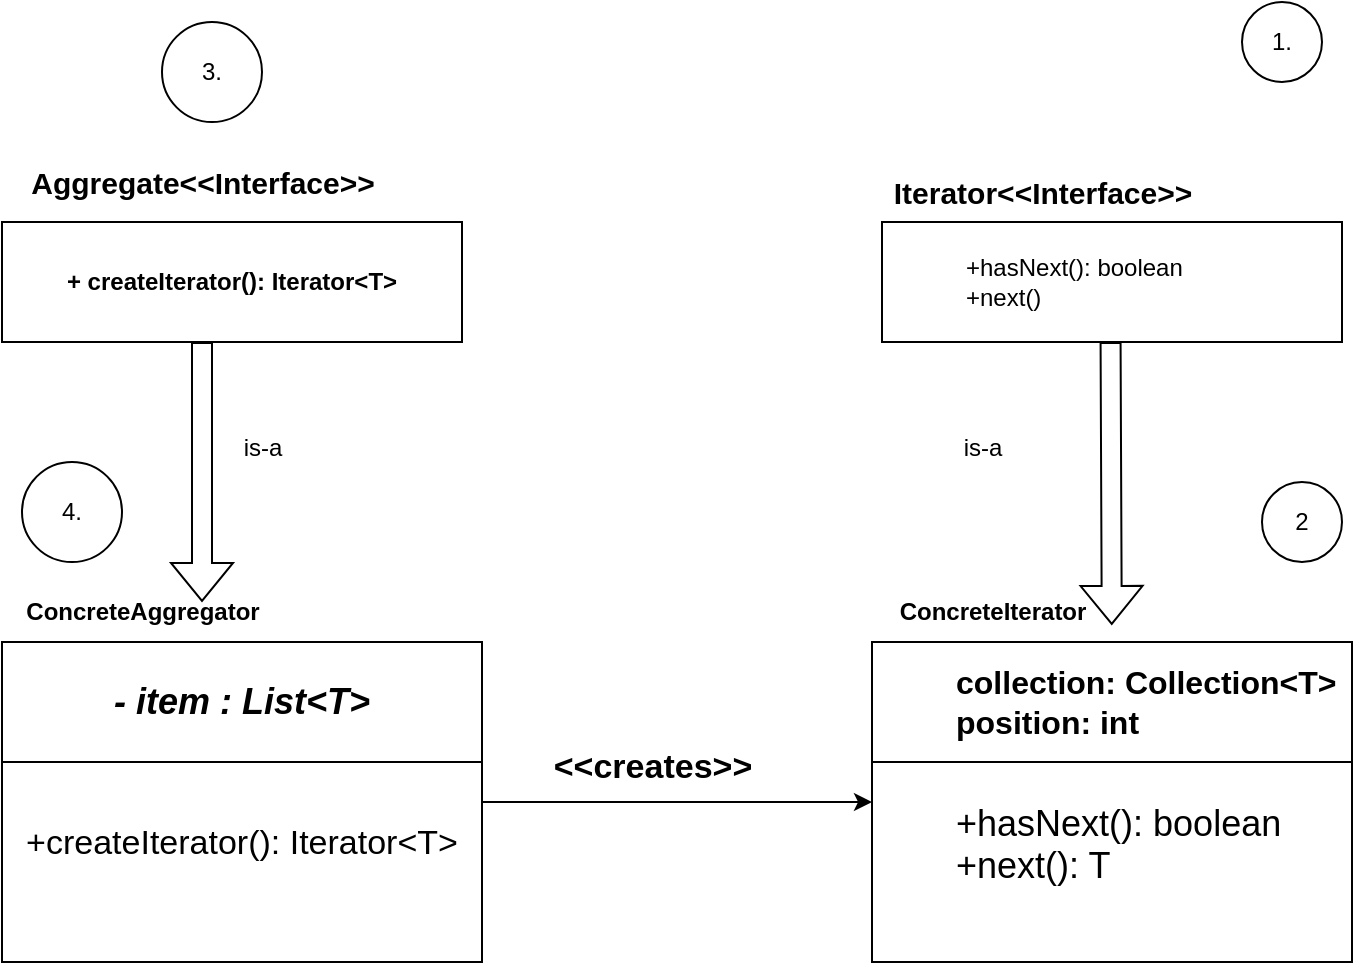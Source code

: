 <mxfile version="24.5.2" type="device">
  <diagram name="Page-1" id="S8YTOZrHcixdIfj45pyo">
    <mxGraphModel dx="979" dy="644" grid="1" gridSize="10" guides="1" tooltips="1" connect="1" arrows="1" fold="1" page="1" pageScale="1" pageWidth="850" pageHeight="1100" math="0" shadow="0">
      <root>
        <mxCell id="0" />
        <mxCell id="1" parent="0" />
        <mxCell id="y_LOewsV7nvVLv3fSRSS-78" value="&lt;b&gt;+ createIterator(): Iterator&amp;lt;T&amp;gt;&lt;/b&gt;" style="rounded=0;whiteSpace=wrap;html=1;" vertex="1" parent="1">
          <mxGeometry x="80" y="570" width="230" height="60" as="geometry" />
        </mxCell>
        <mxCell id="y_LOewsV7nvVLv3fSRSS-79" value="&lt;b&gt;&lt;font style=&quot;font-size: 15px;&quot;&gt;Aggregate&amp;lt;&amp;lt;Interface&amp;gt;&amp;gt;&lt;/font&gt;&lt;/b&gt;" style="text;html=1;align=center;verticalAlign=middle;resizable=0;points=[];autosize=1;strokeColor=none;fillColor=none;" vertex="1" parent="1">
          <mxGeometry x="80" y="535" width="200" height="30" as="geometry" />
        </mxCell>
        <mxCell id="y_LOewsV7nvVLv3fSRSS-80" value="&lt;blockquote style=&quot;margin: 0 0 0 40px; border: none; padding: 0px;&quot;&gt;+hasNext(): boolean&lt;div&gt;+next()&lt;/div&gt;&lt;/blockquote&gt;" style="rounded=0;whiteSpace=wrap;html=1;align=left;" vertex="1" parent="1">
          <mxGeometry x="520" y="570" width="230" height="60" as="geometry" />
        </mxCell>
        <mxCell id="y_LOewsV7nvVLv3fSRSS-81" value="" style="shape=flexArrow;endArrow=classic;html=1;rounded=0;" edge="1" parent="1">
          <mxGeometry width="50" height="50" relative="1" as="geometry">
            <mxPoint x="180" y="630" as="sourcePoint" />
            <mxPoint x="180" y="760" as="targetPoint" />
          </mxGeometry>
        </mxCell>
        <mxCell id="y_LOewsV7nvVLv3fSRSS-82" value="" style="shape=flexArrow;endArrow=classic;html=1;rounded=0;entryX=0.999;entryY=0.716;entryDx=0;entryDy=0;entryPerimeter=0;" edge="1" parent="1" target="y_LOewsV7nvVLv3fSRSS-90">
          <mxGeometry width="50" height="50" relative="1" as="geometry">
            <mxPoint x="634.29" y="630" as="sourcePoint" />
            <mxPoint x="634.29" y="760" as="targetPoint" />
          </mxGeometry>
        </mxCell>
        <mxCell id="y_LOewsV7nvVLv3fSRSS-83" value="is-a" style="text;html=1;align=center;verticalAlign=middle;resizable=0;points=[];autosize=1;strokeColor=none;fillColor=none;" vertex="1" parent="1">
          <mxGeometry x="190" y="668" width="40" height="30" as="geometry" />
        </mxCell>
        <mxCell id="y_LOewsV7nvVLv3fSRSS-84" value="is-a" style="text;html=1;align=center;verticalAlign=middle;resizable=0;points=[];autosize=1;strokeColor=none;fillColor=none;" vertex="1" parent="1">
          <mxGeometry x="550" y="668" width="40" height="30" as="geometry" />
        </mxCell>
        <mxCell id="y_LOewsV7nvVLv3fSRSS-85" value="&lt;b&gt;&lt;font style=&quot;font-size: 15px;&quot;&gt;Iterator&amp;lt;&amp;lt;Interface&amp;gt;&amp;gt;&lt;/font&gt;&lt;/b&gt;" style="text;html=1;align=center;verticalAlign=middle;resizable=0;points=[];autosize=1;strokeColor=none;fillColor=none;" vertex="1" parent="1">
          <mxGeometry x="515" y="540" width="170" height="30" as="geometry" />
        </mxCell>
        <mxCell id="y_LOewsV7nvVLv3fSRSS-88" value="" style="edgeStyle=orthogonalEdgeStyle;rounded=0;orthogonalLoop=1;jettySize=auto;html=1;" edge="1" parent="1" source="y_LOewsV7nvVLv3fSRSS-86" target="y_LOewsV7nvVLv3fSRSS-87">
          <mxGeometry relative="1" as="geometry" />
        </mxCell>
        <mxCell id="y_LOewsV7nvVLv3fSRSS-86" value="&lt;div style=&quot;font-size: 17px;&quot;&gt;&lt;font style=&quot;font-size: 17px;&quot;&gt;&lt;br&gt;&lt;/font&gt;&lt;/div&gt;&lt;div style=&quot;font-size: 17px;&quot;&gt;&lt;font style=&quot;font-size: 17px;&quot;&gt;&lt;br&gt;&lt;/font&gt;&lt;/div&gt;&lt;div style=&quot;font-size: 17px;&quot;&gt;&lt;font style=&quot;font-size: 17px;&quot;&gt;&lt;br&gt;&lt;/font&gt;&lt;/div&gt;&lt;font style=&quot;font-size: 17px;&quot;&gt;+createIterator(): Iterator&amp;lt;T&amp;gt;&lt;/font&gt;&lt;div style=&quot;font-size: 17px;&quot;&gt;&lt;br&gt;&lt;/div&gt;" style="rounded=0;whiteSpace=wrap;html=1;" vertex="1" parent="1">
          <mxGeometry x="80" y="780" width="240" height="160" as="geometry" />
        </mxCell>
        <mxCell id="y_LOewsV7nvVLv3fSRSS-87" value="&lt;div style=&quot;font-size: 18px;&quot;&gt;&lt;blockquote style=&quot;margin: 0 0 0 40px; border: none; padding: 0px;&quot;&gt;&lt;div&gt;&lt;br&gt;&lt;/div&gt;&lt;div&gt;&lt;br&gt;&lt;/div&gt;+hasNext(): boolean&lt;div&gt;+next(): T&lt;/div&gt;&lt;/blockquote&gt;&lt;/div&gt;" style="rounded=0;whiteSpace=wrap;html=1;align=left;" vertex="1" parent="1">
          <mxGeometry x="515" y="780" width="240" height="160" as="geometry" />
        </mxCell>
        <mxCell id="y_LOewsV7nvVLv3fSRSS-90" value="&lt;b&gt;ConcreteIterator&lt;/b&gt;" style="text;html=1;align=center;verticalAlign=middle;resizable=0;points=[];autosize=1;strokeColor=none;fillColor=none;" vertex="1" parent="1">
          <mxGeometry x="515" y="750" width="120" height="30" as="geometry" />
        </mxCell>
        <mxCell id="y_LOewsV7nvVLv3fSRSS-91" value="&lt;b&gt;ConcreteAggregator&lt;/b&gt;" style="text;html=1;align=center;verticalAlign=middle;resizable=0;points=[];autosize=1;strokeColor=none;fillColor=none;" vertex="1" parent="1">
          <mxGeometry x="80" y="750" width="140" height="30" as="geometry" />
        </mxCell>
        <mxCell id="y_LOewsV7nvVLv3fSRSS-92" value="&lt;b&gt;&lt;i&gt;&lt;font style=&quot;font-size: 18px;&quot;&gt;- item : List&amp;lt;T&amp;gt;&lt;/font&gt;&lt;/i&gt;&lt;/b&gt;" style="rounded=0;whiteSpace=wrap;html=1;" vertex="1" parent="1">
          <mxGeometry x="80" y="780" width="240" height="60" as="geometry" />
        </mxCell>
        <mxCell id="y_LOewsV7nvVLv3fSRSS-93" value="&lt;blockquote style=&quot;margin: 0px 0px 0px 40px; border: none; padding: 0px; font-size: 16px;&quot;&gt;&lt;b&gt;collection: Collection&amp;lt;T&amp;gt;&lt;/b&gt;&lt;div&gt;&lt;b&gt;position: int&lt;/b&gt;&lt;/div&gt;&lt;/blockquote&gt;" style="rounded=0;whiteSpace=wrap;html=1;align=left;" vertex="1" parent="1">
          <mxGeometry x="515" y="780" width="240" height="60" as="geometry" />
        </mxCell>
        <mxCell id="y_LOewsV7nvVLv3fSRSS-94" value="&lt;b&gt;&lt;font style=&quot;font-size: 17px;&quot;&gt;&amp;lt;&amp;lt;creates&amp;gt;&amp;gt;&lt;/font&gt;&lt;/b&gt;" style="text;html=1;align=center;verticalAlign=middle;resizable=0;points=[];autosize=1;strokeColor=none;fillColor=none;" vertex="1" parent="1">
          <mxGeometry x="345" y="828" width="120" height="30" as="geometry" />
        </mxCell>
        <mxCell id="y_LOewsV7nvVLv3fSRSS-95" value="1." style="ellipse;whiteSpace=wrap;html=1;" vertex="1" parent="1">
          <mxGeometry x="700" y="460" width="40" height="40" as="geometry" />
        </mxCell>
        <mxCell id="y_LOewsV7nvVLv3fSRSS-96" value="2" style="ellipse;whiteSpace=wrap;html=1;" vertex="1" parent="1">
          <mxGeometry x="710" y="700" width="40" height="40" as="geometry" />
        </mxCell>
        <mxCell id="y_LOewsV7nvVLv3fSRSS-97" value="3." style="ellipse;whiteSpace=wrap;html=1;" vertex="1" parent="1">
          <mxGeometry x="160" y="470" width="50" height="50" as="geometry" />
        </mxCell>
        <mxCell id="y_LOewsV7nvVLv3fSRSS-98" value="4." style="ellipse;whiteSpace=wrap;html=1;" vertex="1" parent="1">
          <mxGeometry x="90" y="690" width="50" height="50" as="geometry" />
        </mxCell>
      </root>
    </mxGraphModel>
  </diagram>
</mxfile>
